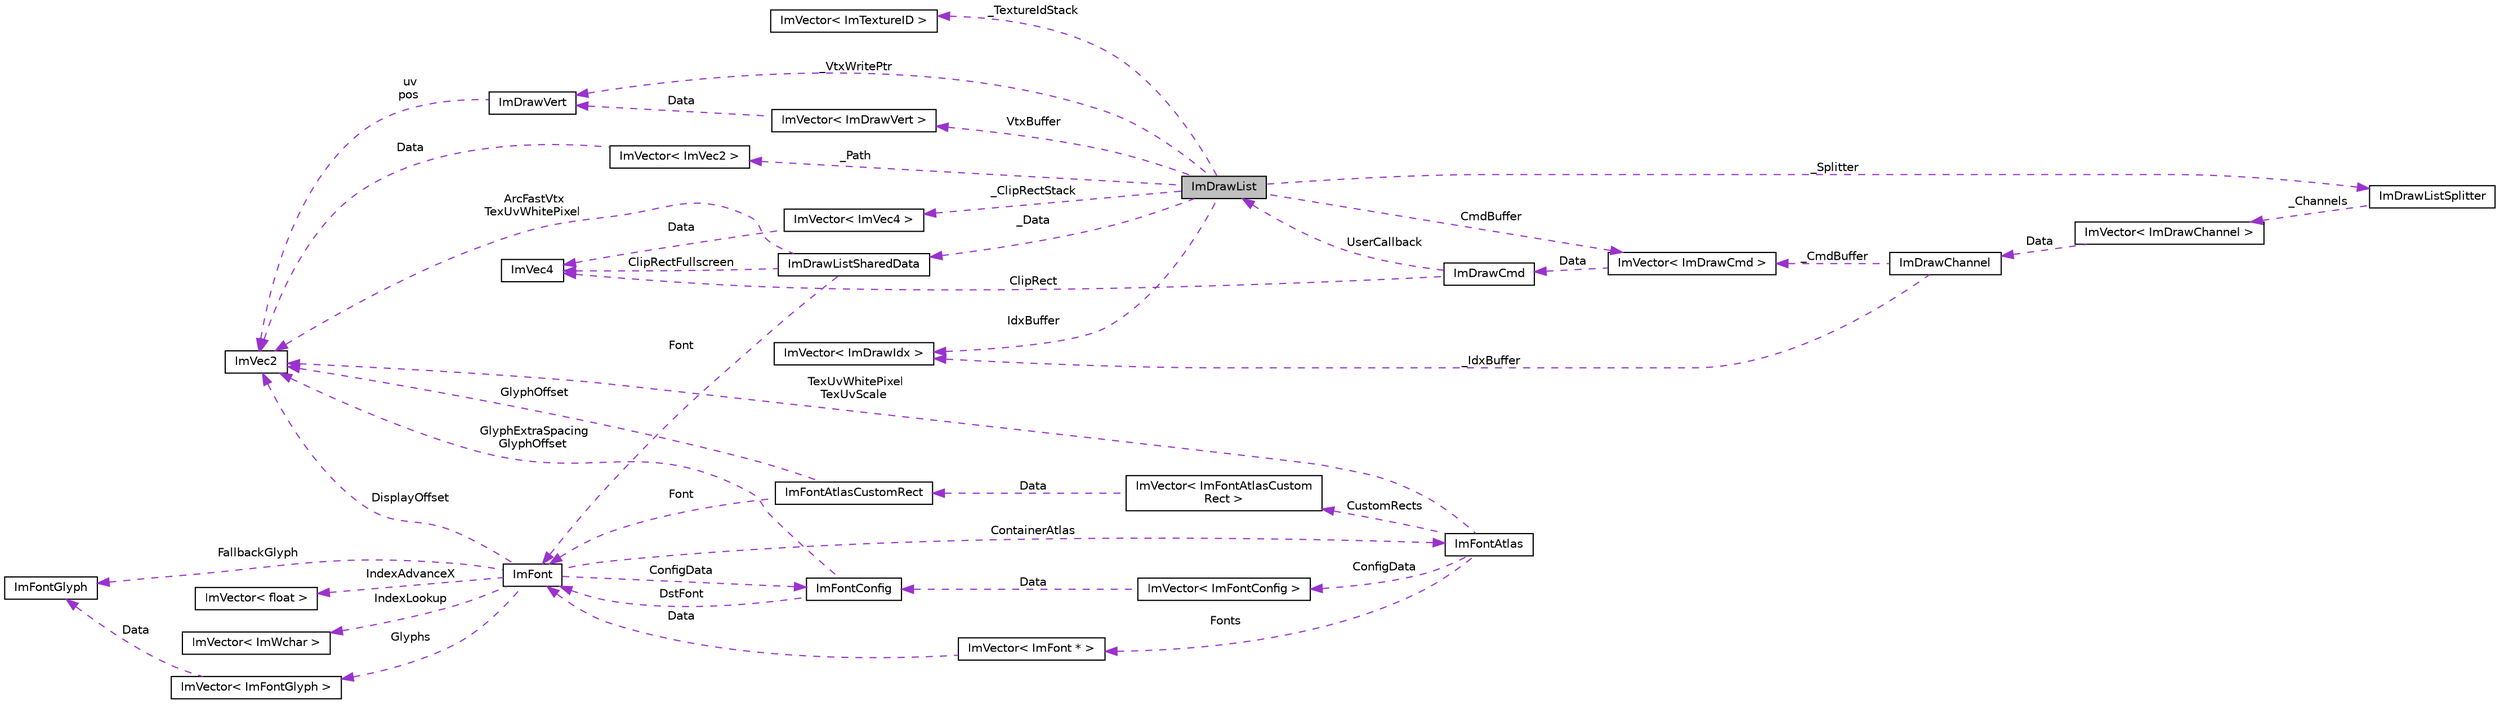 digraph "ImDrawList"
{
 // LATEX_PDF_SIZE
  edge [fontname="Helvetica",fontsize="10",labelfontname="Helvetica",labelfontsize="10"];
  node [fontname="Helvetica",fontsize="10",shape=record];
  rankdir="LR";
  Node1 [label="ImDrawList",height=0.2,width=0.4,color="black", fillcolor="grey75", style="filled", fontcolor="black",tooltip=" "];
  Node2 -> Node1 [dir="back",color="darkorchid3",fontsize="10",style="dashed",label=" _ClipRectStack" ,fontname="Helvetica"];
  Node2 [label="ImVector\< ImVec4 \>",height=0.2,width=0.4,color="black", fillcolor="white", style="filled",URL="$struct_im_vector.html",tooltip=" "];
  Node3 -> Node2 [dir="back",color="darkorchid3",fontsize="10",style="dashed",label=" Data" ,fontname="Helvetica"];
  Node3 [label="ImVec4",height=0.2,width=0.4,color="black", fillcolor="white", style="filled",URL="$struct_im_vec4.html",tooltip=" "];
  Node4 -> Node1 [dir="back",color="darkorchid3",fontsize="10",style="dashed",label=" VtxBuffer" ,fontname="Helvetica"];
  Node4 [label="ImVector\< ImDrawVert \>",height=0.2,width=0.4,color="black", fillcolor="white", style="filled",URL="$struct_im_vector.html",tooltip=" "];
  Node5 -> Node4 [dir="back",color="darkorchid3",fontsize="10",style="dashed",label=" Data" ,fontname="Helvetica"];
  Node5 [label="ImDrawVert",height=0.2,width=0.4,color="black", fillcolor="white", style="filled",URL="$struct_im_draw_vert.html",tooltip=" "];
  Node6 -> Node5 [dir="back",color="darkorchid3",fontsize="10",style="dashed",label=" uv\npos" ,fontname="Helvetica"];
  Node6 [label="ImVec2",height=0.2,width=0.4,color="black", fillcolor="white", style="filled",URL="$struct_im_vec2.html",tooltip=" "];
  Node7 -> Node1 [dir="back",color="darkorchid3",fontsize="10",style="dashed",label=" _Path" ,fontname="Helvetica"];
  Node7 [label="ImVector\< ImVec2 \>",height=0.2,width=0.4,color="black", fillcolor="white", style="filled",URL="$struct_im_vector.html",tooltip=" "];
  Node6 -> Node7 [dir="back",color="darkorchid3",fontsize="10",style="dashed",label=" Data" ,fontname="Helvetica"];
  Node8 -> Node1 [dir="back",color="darkorchid3",fontsize="10",style="dashed",label=" _Data" ,fontname="Helvetica"];
  Node8 [label="ImDrawListSharedData",height=0.2,width=0.4,color="black", fillcolor="white", style="filled",URL="$struct_im_draw_list_shared_data.html",tooltip=" "];
  Node6 -> Node8 [dir="back",color="darkorchid3",fontsize="10",style="dashed",label=" ArcFastVtx\nTexUvWhitePixel" ,fontname="Helvetica"];
  Node3 -> Node8 [dir="back",color="darkorchid3",fontsize="10",style="dashed",label=" ClipRectFullscreen" ,fontname="Helvetica"];
  Node9 -> Node8 [dir="back",color="darkorchid3",fontsize="10",style="dashed",label=" Font" ,fontname="Helvetica"];
  Node9 [label="ImFont",height=0.2,width=0.4,color="black", fillcolor="white", style="filled",URL="$struct_im_font.html",tooltip=" "];
  Node10 -> Node9 [dir="back",color="darkorchid3",fontsize="10",style="dashed",label=" Glyphs" ,fontname="Helvetica"];
  Node10 [label="ImVector\< ImFontGlyph \>",height=0.2,width=0.4,color="black", fillcolor="white", style="filled",URL="$struct_im_vector.html",tooltip=" "];
  Node11 -> Node10 [dir="back",color="darkorchid3",fontsize="10",style="dashed",label=" Data" ,fontname="Helvetica"];
  Node11 [label="ImFontGlyph",height=0.2,width=0.4,color="black", fillcolor="white", style="filled",URL="$struct_im_font_glyph.html",tooltip=" "];
  Node6 -> Node9 [dir="back",color="darkorchid3",fontsize="10",style="dashed",label=" DisplayOffset" ,fontname="Helvetica"];
  Node12 -> Node9 [dir="back",color="darkorchid3",fontsize="10",style="dashed",label=" ConfigData" ,fontname="Helvetica"];
  Node12 [label="ImFontConfig",height=0.2,width=0.4,color="black", fillcolor="white", style="filled",URL="$struct_im_font_config.html",tooltip=" "];
  Node6 -> Node12 [dir="back",color="darkorchid3",fontsize="10",style="dashed",label=" GlyphExtraSpacing\nGlyphOffset" ,fontname="Helvetica"];
  Node9 -> Node12 [dir="back",color="darkorchid3",fontsize="10",style="dashed",label=" DstFont" ,fontname="Helvetica"];
  Node11 -> Node9 [dir="back",color="darkorchid3",fontsize="10",style="dashed",label=" FallbackGlyph" ,fontname="Helvetica"];
  Node13 -> Node9 [dir="back",color="darkorchid3",fontsize="10",style="dashed",label=" ContainerAtlas" ,fontname="Helvetica"];
  Node13 [label="ImFontAtlas",height=0.2,width=0.4,color="black", fillcolor="white", style="filled",URL="$struct_im_font_atlas.html",tooltip=" "];
  Node14 -> Node13 [dir="back",color="darkorchid3",fontsize="10",style="dashed",label=" Fonts" ,fontname="Helvetica"];
  Node14 [label="ImVector\< ImFont * \>",height=0.2,width=0.4,color="black", fillcolor="white", style="filled",URL="$struct_im_vector.html",tooltip=" "];
  Node9 -> Node14 [dir="back",color="darkorchid3",fontsize="10",style="dashed",label=" Data" ,fontname="Helvetica"];
  Node6 -> Node13 [dir="back",color="darkorchid3",fontsize="10",style="dashed",label=" TexUvWhitePixel\nTexUvScale" ,fontname="Helvetica"];
  Node15 -> Node13 [dir="back",color="darkorchid3",fontsize="10",style="dashed",label=" ConfigData" ,fontname="Helvetica"];
  Node15 [label="ImVector\< ImFontConfig \>",height=0.2,width=0.4,color="black", fillcolor="white", style="filled",URL="$struct_im_vector.html",tooltip=" "];
  Node12 -> Node15 [dir="back",color="darkorchid3",fontsize="10",style="dashed",label=" Data" ,fontname="Helvetica"];
  Node16 -> Node13 [dir="back",color="darkorchid3",fontsize="10",style="dashed",label=" CustomRects" ,fontname="Helvetica"];
  Node16 [label="ImVector\< ImFontAtlasCustom\lRect \>",height=0.2,width=0.4,color="black", fillcolor="white", style="filled",URL="$struct_im_vector.html",tooltip=" "];
  Node17 -> Node16 [dir="back",color="darkorchid3",fontsize="10",style="dashed",label=" Data" ,fontname="Helvetica"];
  Node17 [label="ImFontAtlasCustomRect",height=0.2,width=0.4,color="black", fillcolor="white", style="filled",URL="$struct_im_font_atlas_custom_rect.html",tooltip=" "];
  Node6 -> Node17 [dir="back",color="darkorchid3",fontsize="10",style="dashed",label=" GlyphOffset" ,fontname="Helvetica"];
  Node9 -> Node17 [dir="back",color="darkorchid3",fontsize="10",style="dashed",label=" Font" ,fontname="Helvetica"];
  Node18 -> Node9 [dir="back",color="darkorchid3",fontsize="10",style="dashed",label=" IndexAdvanceX" ,fontname="Helvetica"];
  Node18 [label="ImVector\< float \>",height=0.2,width=0.4,color="black", fillcolor="white", style="filled",URL="$struct_im_vector.html",tooltip=" "];
  Node19 -> Node9 [dir="back",color="darkorchid3",fontsize="10",style="dashed",label=" IndexLookup" ,fontname="Helvetica"];
  Node19 [label="ImVector\< ImWchar \>",height=0.2,width=0.4,color="black", fillcolor="white", style="filled",URL="$struct_im_vector.html",tooltip=" "];
  Node5 -> Node1 [dir="back",color="darkorchid3",fontsize="10",style="dashed",label=" _VtxWritePtr" ,fontname="Helvetica"];
  Node20 -> Node1 [dir="back",color="darkorchid3",fontsize="10",style="dashed",label=" CmdBuffer" ,fontname="Helvetica"];
  Node20 [label="ImVector\< ImDrawCmd \>",height=0.2,width=0.4,color="black", fillcolor="white", style="filled",URL="$struct_im_vector.html",tooltip=" "];
  Node21 -> Node20 [dir="back",color="darkorchid3",fontsize="10",style="dashed",label=" Data" ,fontname="Helvetica"];
  Node21 [label="ImDrawCmd",height=0.2,width=0.4,color="black", fillcolor="white", style="filled",URL="$struct_im_draw_cmd.html",tooltip=" "];
  Node3 -> Node21 [dir="back",color="darkorchid3",fontsize="10",style="dashed",label=" ClipRect" ,fontname="Helvetica"];
  Node1 -> Node21 [dir="back",color="darkorchid3",fontsize="10",style="dashed",label=" UserCallback" ,fontname="Helvetica"];
  Node22 -> Node1 [dir="back",color="darkorchid3",fontsize="10",style="dashed",label=" _Splitter" ,fontname="Helvetica"];
  Node22 [label="ImDrawListSplitter",height=0.2,width=0.4,color="black", fillcolor="white", style="filled",URL="$struct_im_draw_list_splitter.html",tooltip=" "];
  Node23 -> Node22 [dir="back",color="darkorchid3",fontsize="10",style="dashed",label=" _Channels" ,fontname="Helvetica"];
  Node23 [label="ImVector\< ImDrawChannel \>",height=0.2,width=0.4,color="black", fillcolor="white", style="filled",URL="$struct_im_vector.html",tooltip=" "];
  Node24 -> Node23 [dir="back",color="darkorchid3",fontsize="10",style="dashed",label=" Data" ,fontname="Helvetica"];
  Node24 [label="ImDrawChannel",height=0.2,width=0.4,color="black", fillcolor="white", style="filled",URL="$struct_im_draw_channel.html",tooltip=" "];
  Node20 -> Node24 [dir="back",color="darkorchid3",fontsize="10",style="dashed",label=" _CmdBuffer" ,fontname="Helvetica"];
  Node25 -> Node24 [dir="back",color="darkorchid3",fontsize="10",style="dashed",label=" _IdxBuffer" ,fontname="Helvetica"];
  Node25 [label="ImVector\< ImDrawIdx \>",height=0.2,width=0.4,color="black", fillcolor="white", style="filled",URL="$struct_im_vector.html",tooltip=" "];
  Node25 -> Node1 [dir="back",color="darkorchid3",fontsize="10",style="dashed",label=" IdxBuffer" ,fontname="Helvetica"];
  Node26 -> Node1 [dir="back",color="darkorchid3",fontsize="10",style="dashed",label=" _TextureIdStack" ,fontname="Helvetica"];
  Node26 [label="ImVector\< ImTextureID \>",height=0.2,width=0.4,color="black", fillcolor="white", style="filled",URL="$struct_im_vector.html",tooltip=" "];
}
